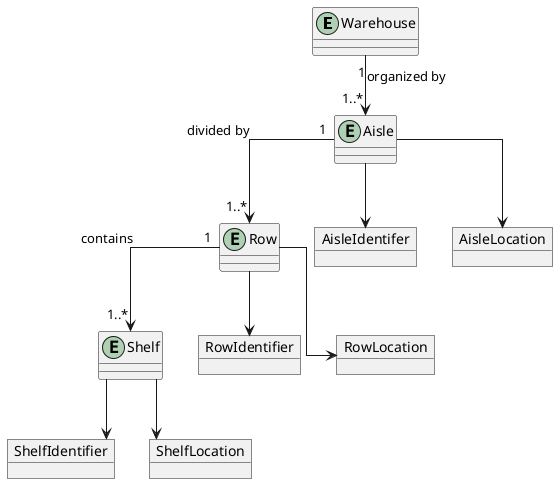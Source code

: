 @startuml

skinparam linetype ortho

entity Warehouse
entity Aisle
entity Row
entity Shelf
object AisleIdentifer
object AisleLocation
object RowIdentifier
object RowLocation
object ShelfIdentifier
object ShelfLocation




Warehouse "1" --> "1..*" Aisle : organized by
Aisle "1" --> "1..*" Row : divided by
Row "1" --> "1..*" Shelf  : contains
Aisle --> AisleIdentifer
Aisle --> AisleLocation
Row --> RowIdentifier
Row --> RowLocation
Shelf --> ShelfIdentifier
Shelf --> ShelfLocation



@enduml